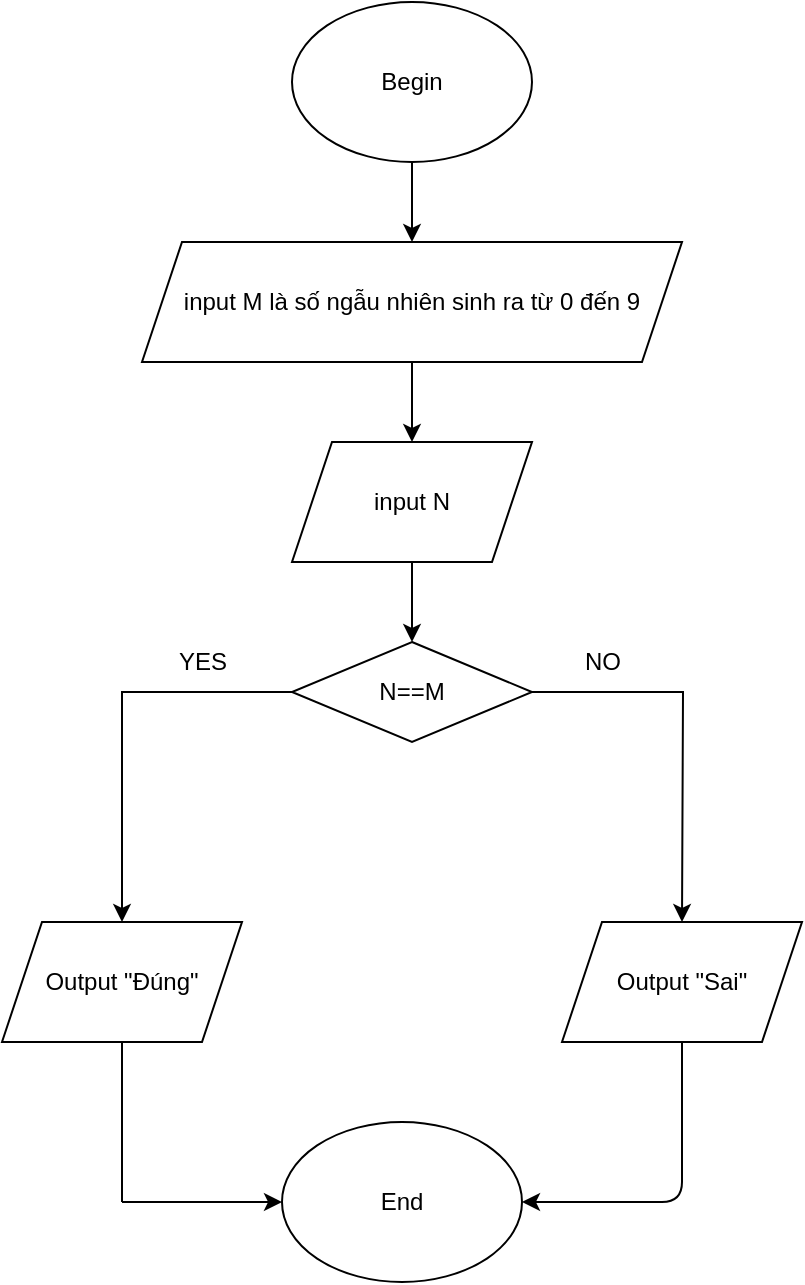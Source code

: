 <mxfile version="13.9.9" type="device"><diagram id="Ci-dkdq3bEgYMs466W2-" name="Page-1"><mxGraphModel dx="768" dy="482" grid="1" gridSize="10" guides="1" tooltips="1" connect="1" arrows="1" fold="1" page="1" pageScale="1" pageWidth="850" pageHeight="1100" math="0" shadow="0"><root><mxCell id="0"/><mxCell id="1" parent="0"/><mxCell id="T-Qsa4IvRnjibvUxpNwy-4" value="" style="edgeStyle=orthogonalEdgeStyle;rounded=0;orthogonalLoop=1;jettySize=auto;html=1;" edge="1" parent="1" source="T-Qsa4IvRnjibvUxpNwy-1" target="T-Qsa4IvRnjibvUxpNwy-2"><mxGeometry relative="1" as="geometry"/></mxCell><mxCell id="T-Qsa4IvRnjibvUxpNwy-1" value="Begin" style="ellipse;whiteSpace=wrap;html=1;" vertex="1" parent="1"><mxGeometry x="305" y="40" width="120" height="80" as="geometry"/></mxCell><mxCell id="T-Qsa4IvRnjibvUxpNwy-5" value="" style="edgeStyle=orthogonalEdgeStyle;rounded=0;orthogonalLoop=1;jettySize=auto;html=1;" edge="1" parent="1" source="T-Qsa4IvRnjibvUxpNwy-2" target="T-Qsa4IvRnjibvUxpNwy-3"><mxGeometry relative="1" as="geometry"/></mxCell><mxCell id="T-Qsa4IvRnjibvUxpNwy-2" value="input M là số ngẫu nhiên sinh ra từ 0 đến 9" style="shape=parallelogram;perimeter=parallelogramPerimeter;whiteSpace=wrap;html=1;fixedSize=1;" vertex="1" parent="1"><mxGeometry x="230" y="160" width="270" height="60" as="geometry"/></mxCell><mxCell id="T-Qsa4IvRnjibvUxpNwy-7" value="" style="edgeStyle=orthogonalEdgeStyle;rounded=0;orthogonalLoop=1;jettySize=auto;html=1;" edge="1" parent="1" source="T-Qsa4IvRnjibvUxpNwy-3"><mxGeometry relative="1" as="geometry"><mxPoint x="365" y="360" as="targetPoint"/></mxGeometry></mxCell><mxCell id="T-Qsa4IvRnjibvUxpNwy-3" value="input N" style="shape=parallelogram;perimeter=parallelogramPerimeter;whiteSpace=wrap;html=1;fixedSize=1;" vertex="1" parent="1"><mxGeometry x="305" y="260" width="120" height="60" as="geometry"/></mxCell><mxCell id="T-Qsa4IvRnjibvUxpNwy-9" style="edgeStyle=orthogonalEdgeStyle;rounded=0;orthogonalLoop=1;jettySize=auto;html=1;exitX=0;exitY=0.5;exitDx=0;exitDy=0;" edge="1" parent="1" source="T-Qsa4IvRnjibvUxpNwy-8"><mxGeometry relative="1" as="geometry"><mxPoint x="220" y="500" as="targetPoint"/><Array as="points"><mxPoint x="220" y="385"/></Array></mxGeometry></mxCell><mxCell id="T-Qsa4IvRnjibvUxpNwy-13" style="edgeStyle=orthogonalEdgeStyle;rounded=0;orthogonalLoop=1;jettySize=auto;html=1;" edge="1" parent="1" source="T-Qsa4IvRnjibvUxpNwy-8"><mxGeometry relative="1" as="geometry"><mxPoint x="500" y="500" as="targetPoint"/></mxGeometry></mxCell><mxCell id="T-Qsa4IvRnjibvUxpNwy-8" value="N==M" style="rhombus;whiteSpace=wrap;html=1;" vertex="1" parent="1"><mxGeometry x="305" y="360" width="120" height="50" as="geometry"/></mxCell><mxCell id="T-Qsa4IvRnjibvUxpNwy-10" value="YES" style="text;html=1;align=center;verticalAlign=middle;resizable=0;points=[];autosize=1;" vertex="1" parent="1"><mxGeometry x="240" y="360" width="40" height="20" as="geometry"/></mxCell><mxCell id="T-Qsa4IvRnjibvUxpNwy-12" value="Output &quot;Đúng&quot;" style="shape=parallelogram;perimeter=parallelogramPerimeter;whiteSpace=wrap;html=1;fixedSize=1;" vertex="1" parent="1"><mxGeometry x="160" y="500" width="120" height="60" as="geometry"/></mxCell><mxCell id="T-Qsa4IvRnjibvUxpNwy-14" value="NO" style="text;html=1;align=center;verticalAlign=middle;resizable=0;points=[];autosize=1;" vertex="1" parent="1"><mxGeometry x="445" y="360" width="30" height="20" as="geometry"/></mxCell><mxCell id="T-Qsa4IvRnjibvUxpNwy-15" value="Output &quot;Sai&quot;" style="shape=parallelogram;perimeter=parallelogramPerimeter;whiteSpace=wrap;html=1;fixedSize=1;" vertex="1" parent="1"><mxGeometry x="440" y="500" width="120" height="60" as="geometry"/></mxCell><mxCell id="T-Qsa4IvRnjibvUxpNwy-16" value="End" style="ellipse;whiteSpace=wrap;html=1;" vertex="1" parent="1"><mxGeometry x="300" y="600" width="120" height="80" as="geometry"/></mxCell><mxCell id="T-Qsa4IvRnjibvUxpNwy-18" value="" style="endArrow=classic;html=1;entryX=0;entryY=0.5;entryDx=0;entryDy=0;" edge="1" parent="1" target="T-Qsa4IvRnjibvUxpNwy-16"><mxGeometry width="50" height="50" relative="1" as="geometry"><mxPoint x="220" y="640" as="sourcePoint"/><mxPoint x="420" y="710" as="targetPoint"/></mxGeometry></mxCell><mxCell id="T-Qsa4IvRnjibvUxpNwy-19" value="" style="endArrow=none;html=1;entryX=0.5;entryY=1;entryDx=0;entryDy=0;" edge="1" parent="1" target="T-Qsa4IvRnjibvUxpNwy-12"><mxGeometry width="50" height="50" relative="1" as="geometry"><mxPoint x="220" y="640" as="sourcePoint"/><mxPoint x="420" y="710" as="targetPoint"/></mxGeometry></mxCell><mxCell id="T-Qsa4IvRnjibvUxpNwy-22" value="" style="endArrow=classic;html=1;exitX=0.5;exitY=1;exitDx=0;exitDy=0;entryX=1;entryY=0.5;entryDx=0;entryDy=0;" edge="1" parent="1" source="T-Qsa4IvRnjibvUxpNwy-15" target="T-Qsa4IvRnjibvUxpNwy-16"><mxGeometry width="50" height="50" relative="1" as="geometry"><mxPoint x="370" y="460" as="sourcePoint"/><mxPoint x="420" y="410" as="targetPoint"/><Array as="points"><mxPoint x="500" y="640"/></Array></mxGeometry></mxCell></root></mxGraphModel></diagram></mxfile>